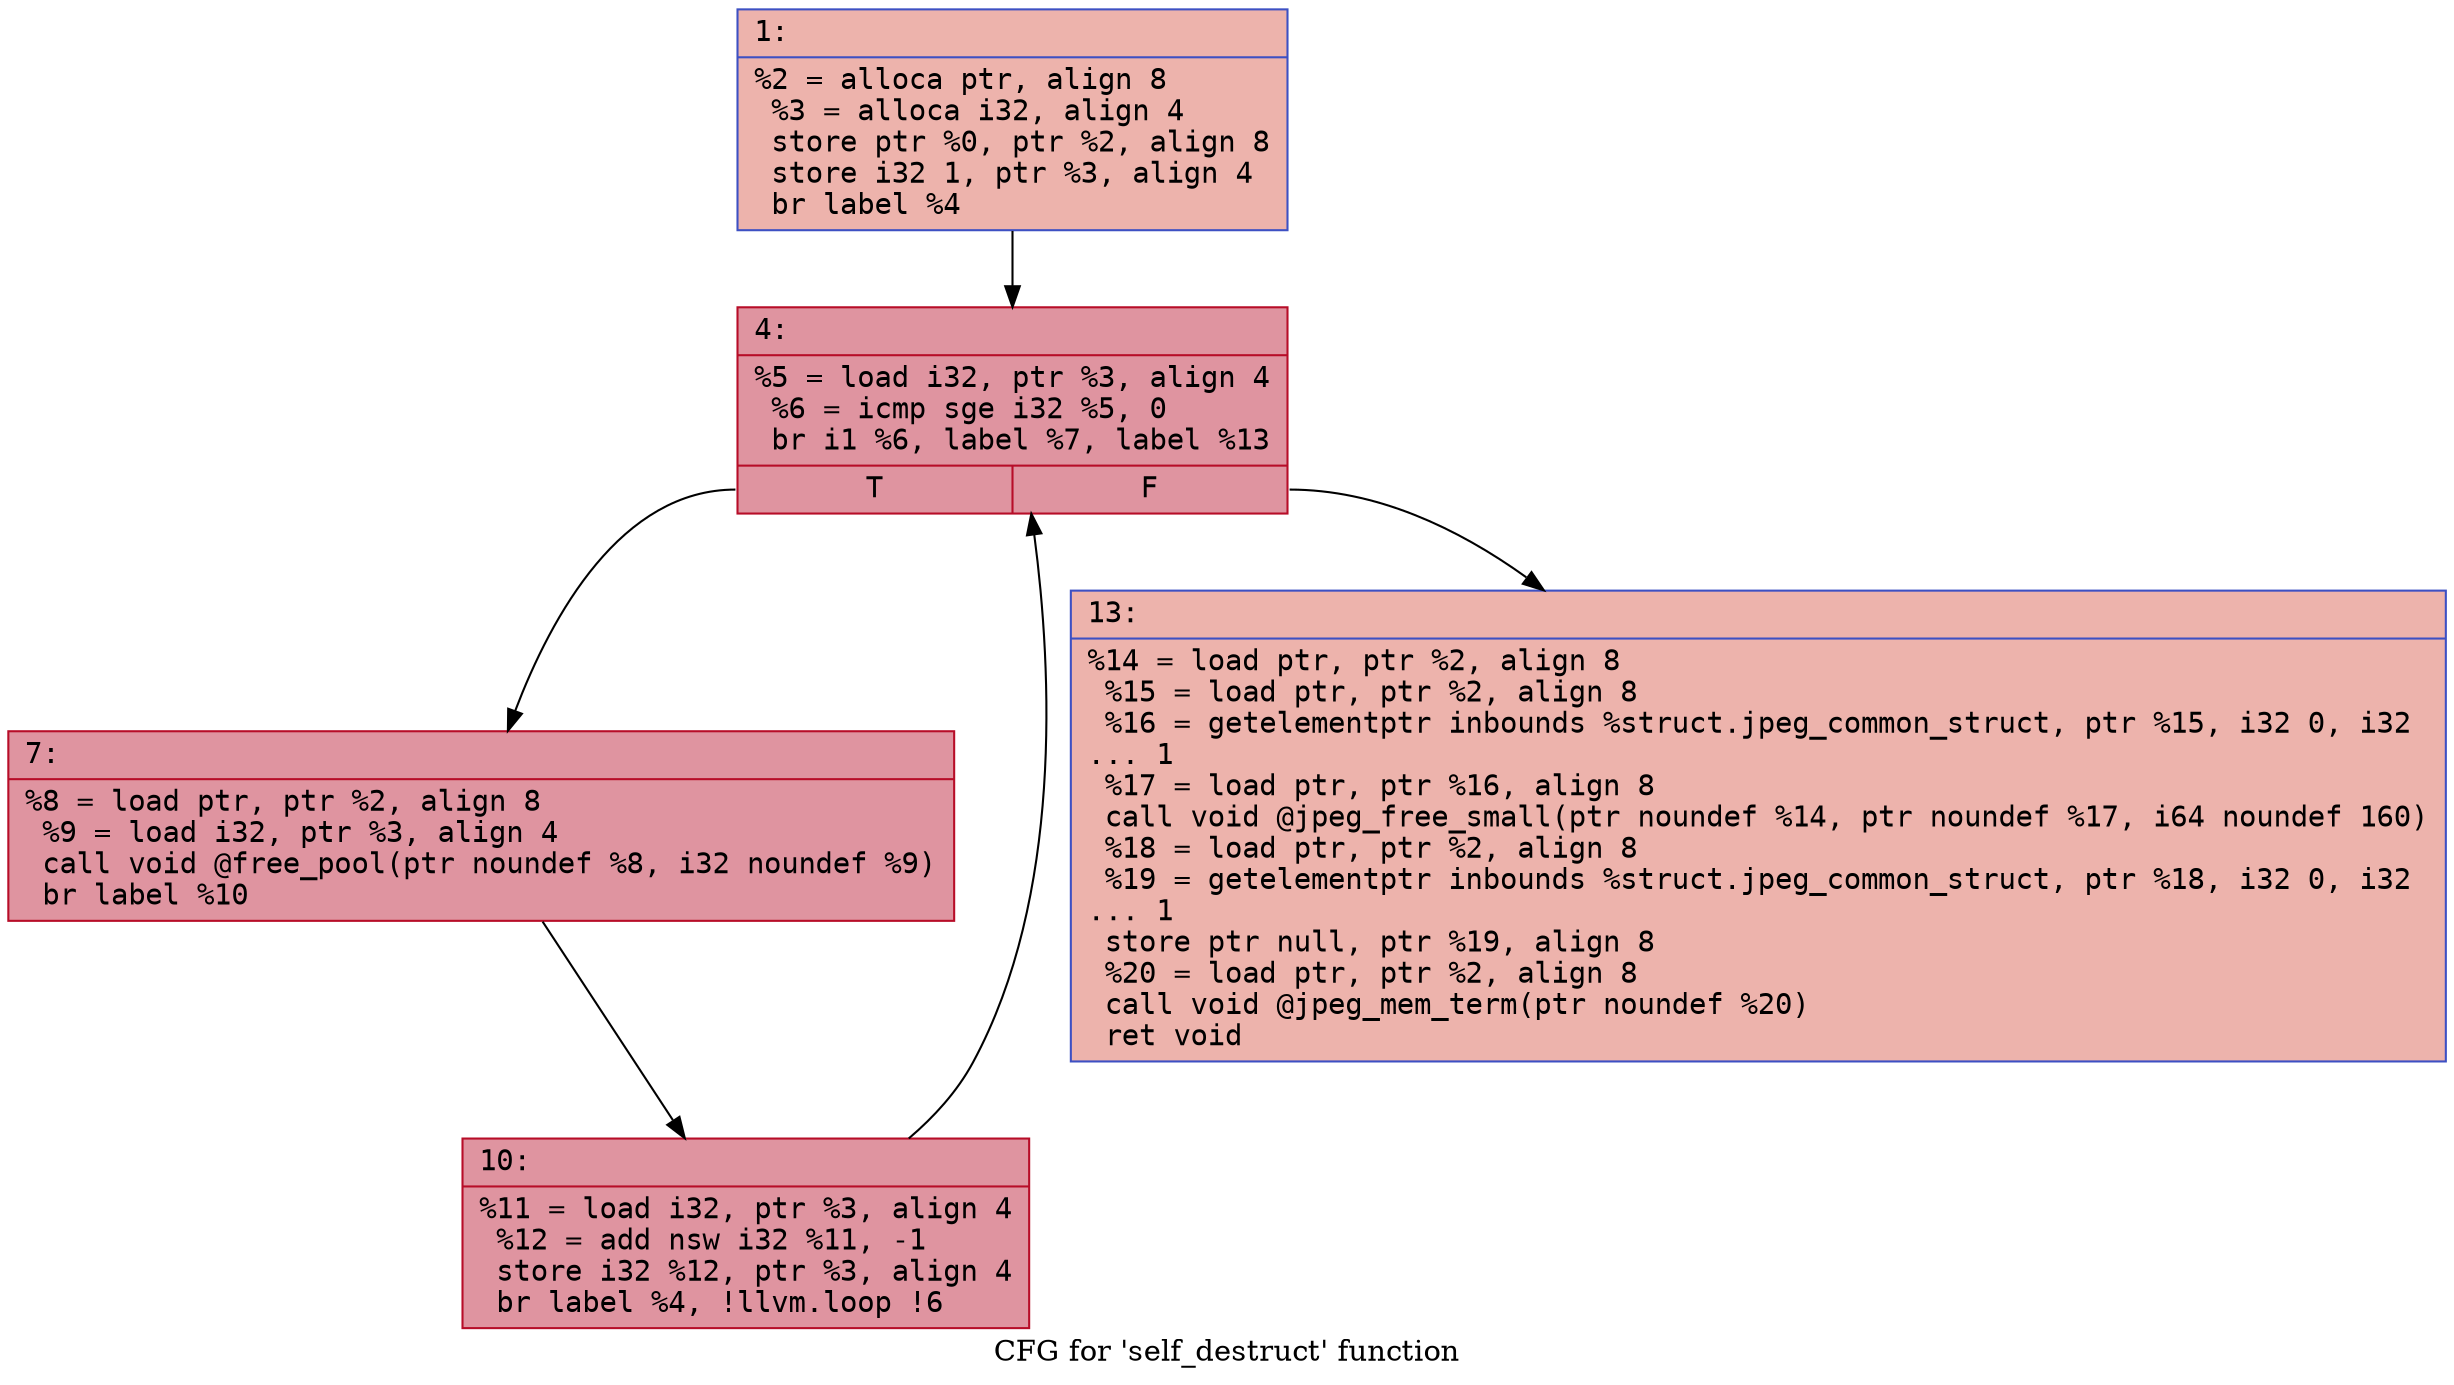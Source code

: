 digraph "CFG for 'self_destruct' function" {
	label="CFG for 'self_destruct' function";

	Node0x60000011a940 [shape=record,color="#3d50c3ff", style=filled, fillcolor="#d6524470" fontname="Courier",label="{1:\l|  %2 = alloca ptr, align 8\l  %3 = alloca i32, align 4\l  store ptr %0, ptr %2, align 8\l  store i32 1, ptr %3, align 4\l  br label %4\l}"];
	Node0x60000011a940 -> Node0x60000011a990[tooltip="1 -> 4\nProbability 100.00%" ];
	Node0x60000011a990 [shape=record,color="#b70d28ff", style=filled, fillcolor="#b70d2870" fontname="Courier",label="{4:\l|  %5 = load i32, ptr %3, align 4\l  %6 = icmp sge i32 %5, 0\l  br i1 %6, label %7, label %13\l|{<s0>T|<s1>F}}"];
	Node0x60000011a990:s0 -> Node0x60000011a9e0[tooltip="4 -> 7\nProbability 96.88%" ];
	Node0x60000011a990:s1 -> Node0x60000011aa80[tooltip="4 -> 13\nProbability 3.12%" ];
	Node0x60000011a9e0 [shape=record,color="#b70d28ff", style=filled, fillcolor="#b70d2870" fontname="Courier",label="{7:\l|  %8 = load ptr, ptr %2, align 8\l  %9 = load i32, ptr %3, align 4\l  call void @free_pool(ptr noundef %8, i32 noundef %9)\l  br label %10\l}"];
	Node0x60000011a9e0 -> Node0x60000011aa30[tooltip="7 -> 10\nProbability 100.00%" ];
	Node0x60000011aa30 [shape=record,color="#b70d28ff", style=filled, fillcolor="#b70d2870" fontname="Courier",label="{10:\l|  %11 = load i32, ptr %3, align 4\l  %12 = add nsw i32 %11, -1\l  store i32 %12, ptr %3, align 4\l  br label %4, !llvm.loop !6\l}"];
	Node0x60000011aa30 -> Node0x60000011a990[tooltip="10 -> 4\nProbability 100.00%" ];
	Node0x60000011aa80 [shape=record,color="#3d50c3ff", style=filled, fillcolor="#d6524470" fontname="Courier",label="{13:\l|  %14 = load ptr, ptr %2, align 8\l  %15 = load ptr, ptr %2, align 8\l  %16 = getelementptr inbounds %struct.jpeg_common_struct, ptr %15, i32 0, i32\l... 1\l  %17 = load ptr, ptr %16, align 8\l  call void @jpeg_free_small(ptr noundef %14, ptr noundef %17, i64 noundef 160)\l  %18 = load ptr, ptr %2, align 8\l  %19 = getelementptr inbounds %struct.jpeg_common_struct, ptr %18, i32 0, i32\l... 1\l  store ptr null, ptr %19, align 8\l  %20 = load ptr, ptr %2, align 8\l  call void @jpeg_mem_term(ptr noundef %20)\l  ret void\l}"];
}
